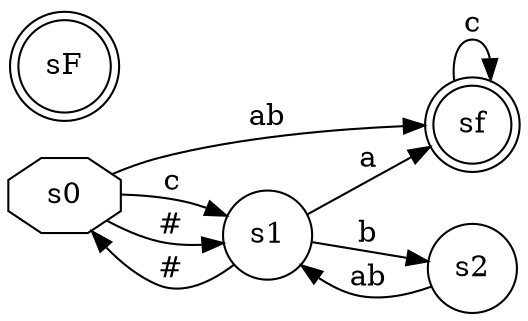 // automatkkkk.gv
digraph "automatkkkk.gv" {
	rankdir=LR size="8,5"
	node [shape=octagon]
	s0
	node [shape=doublecircle]
	sf
	sF
	node [shape=circle]
	sf
	sF
	s0
	s1
	s2
	s0 -> sf [label=ab]
	s0 -> s1 [label=c]
	s0 -> s1 [label="#"]
	sf -> sf [label=c]
	s1 -> s0 [label="#"]
	s1 -> s2 [label=b]
	s1 -> sf [label=a]
	s2 -> s1 [label=ab]
}

